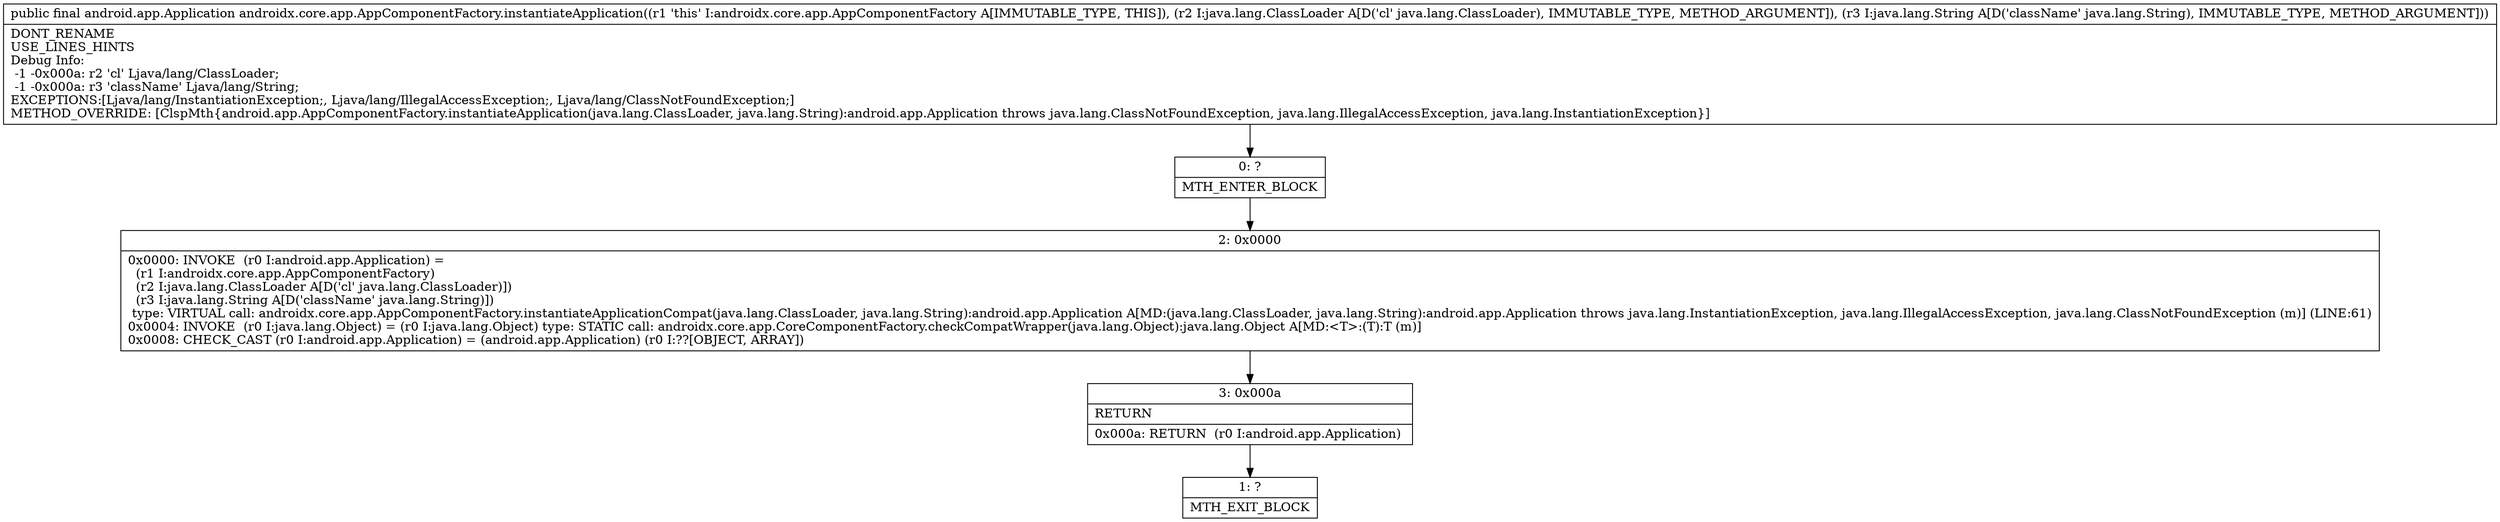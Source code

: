 digraph "CFG forandroidx.core.app.AppComponentFactory.instantiateApplication(Ljava\/lang\/ClassLoader;Ljava\/lang\/String;)Landroid\/app\/Application;" {
Node_0 [shape=record,label="{0\:\ ?|MTH_ENTER_BLOCK\l}"];
Node_2 [shape=record,label="{2\:\ 0x0000|0x0000: INVOKE  (r0 I:android.app.Application) = \l  (r1 I:androidx.core.app.AppComponentFactory)\l  (r2 I:java.lang.ClassLoader A[D('cl' java.lang.ClassLoader)])\l  (r3 I:java.lang.String A[D('className' java.lang.String)])\l type: VIRTUAL call: androidx.core.app.AppComponentFactory.instantiateApplicationCompat(java.lang.ClassLoader, java.lang.String):android.app.Application A[MD:(java.lang.ClassLoader, java.lang.String):android.app.Application throws java.lang.InstantiationException, java.lang.IllegalAccessException, java.lang.ClassNotFoundException (m)] (LINE:61)\l0x0004: INVOKE  (r0 I:java.lang.Object) = (r0 I:java.lang.Object) type: STATIC call: androidx.core.app.CoreComponentFactory.checkCompatWrapper(java.lang.Object):java.lang.Object A[MD:\<T\>:(T):T (m)]\l0x0008: CHECK_CAST (r0 I:android.app.Application) = (android.app.Application) (r0 I:??[OBJECT, ARRAY]) \l}"];
Node_3 [shape=record,label="{3\:\ 0x000a|RETURN\l|0x000a: RETURN  (r0 I:android.app.Application) \l}"];
Node_1 [shape=record,label="{1\:\ ?|MTH_EXIT_BLOCK\l}"];
MethodNode[shape=record,label="{public final android.app.Application androidx.core.app.AppComponentFactory.instantiateApplication((r1 'this' I:androidx.core.app.AppComponentFactory A[IMMUTABLE_TYPE, THIS]), (r2 I:java.lang.ClassLoader A[D('cl' java.lang.ClassLoader), IMMUTABLE_TYPE, METHOD_ARGUMENT]), (r3 I:java.lang.String A[D('className' java.lang.String), IMMUTABLE_TYPE, METHOD_ARGUMENT]))  | DONT_RENAME\lUSE_LINES_HINTS\lDebug Info:\l  \-1 \-0x000a: r2 'cl' Ljava\/lang\/ClassLoader;\l  \-1 \-0x000a: r3 'className' Ljava\/lang\/String;\lEXCEPTIONS:[Ljava\/lang\/InstantiationException;, Ljava\/lang\/IllegalAccessException;, Ljava\/lang\/ClassNotFoundException;]\lMETHOD_OVERRIDE: [ClspMth\{android.app.AppComponentFactory.instantiateApplication(java.lang.ClassLoader, java.lang.String):android.app.Application throws java.lang.ClassNotFoundException, java.lang.IllegalAccessException, java.lang.InstantiationException\}]\l}"];
MethodNode -> Node_0;Node_0 -> Node_2;
Node_2 -> Node_3;
Node_3 -> Node_1;
}


